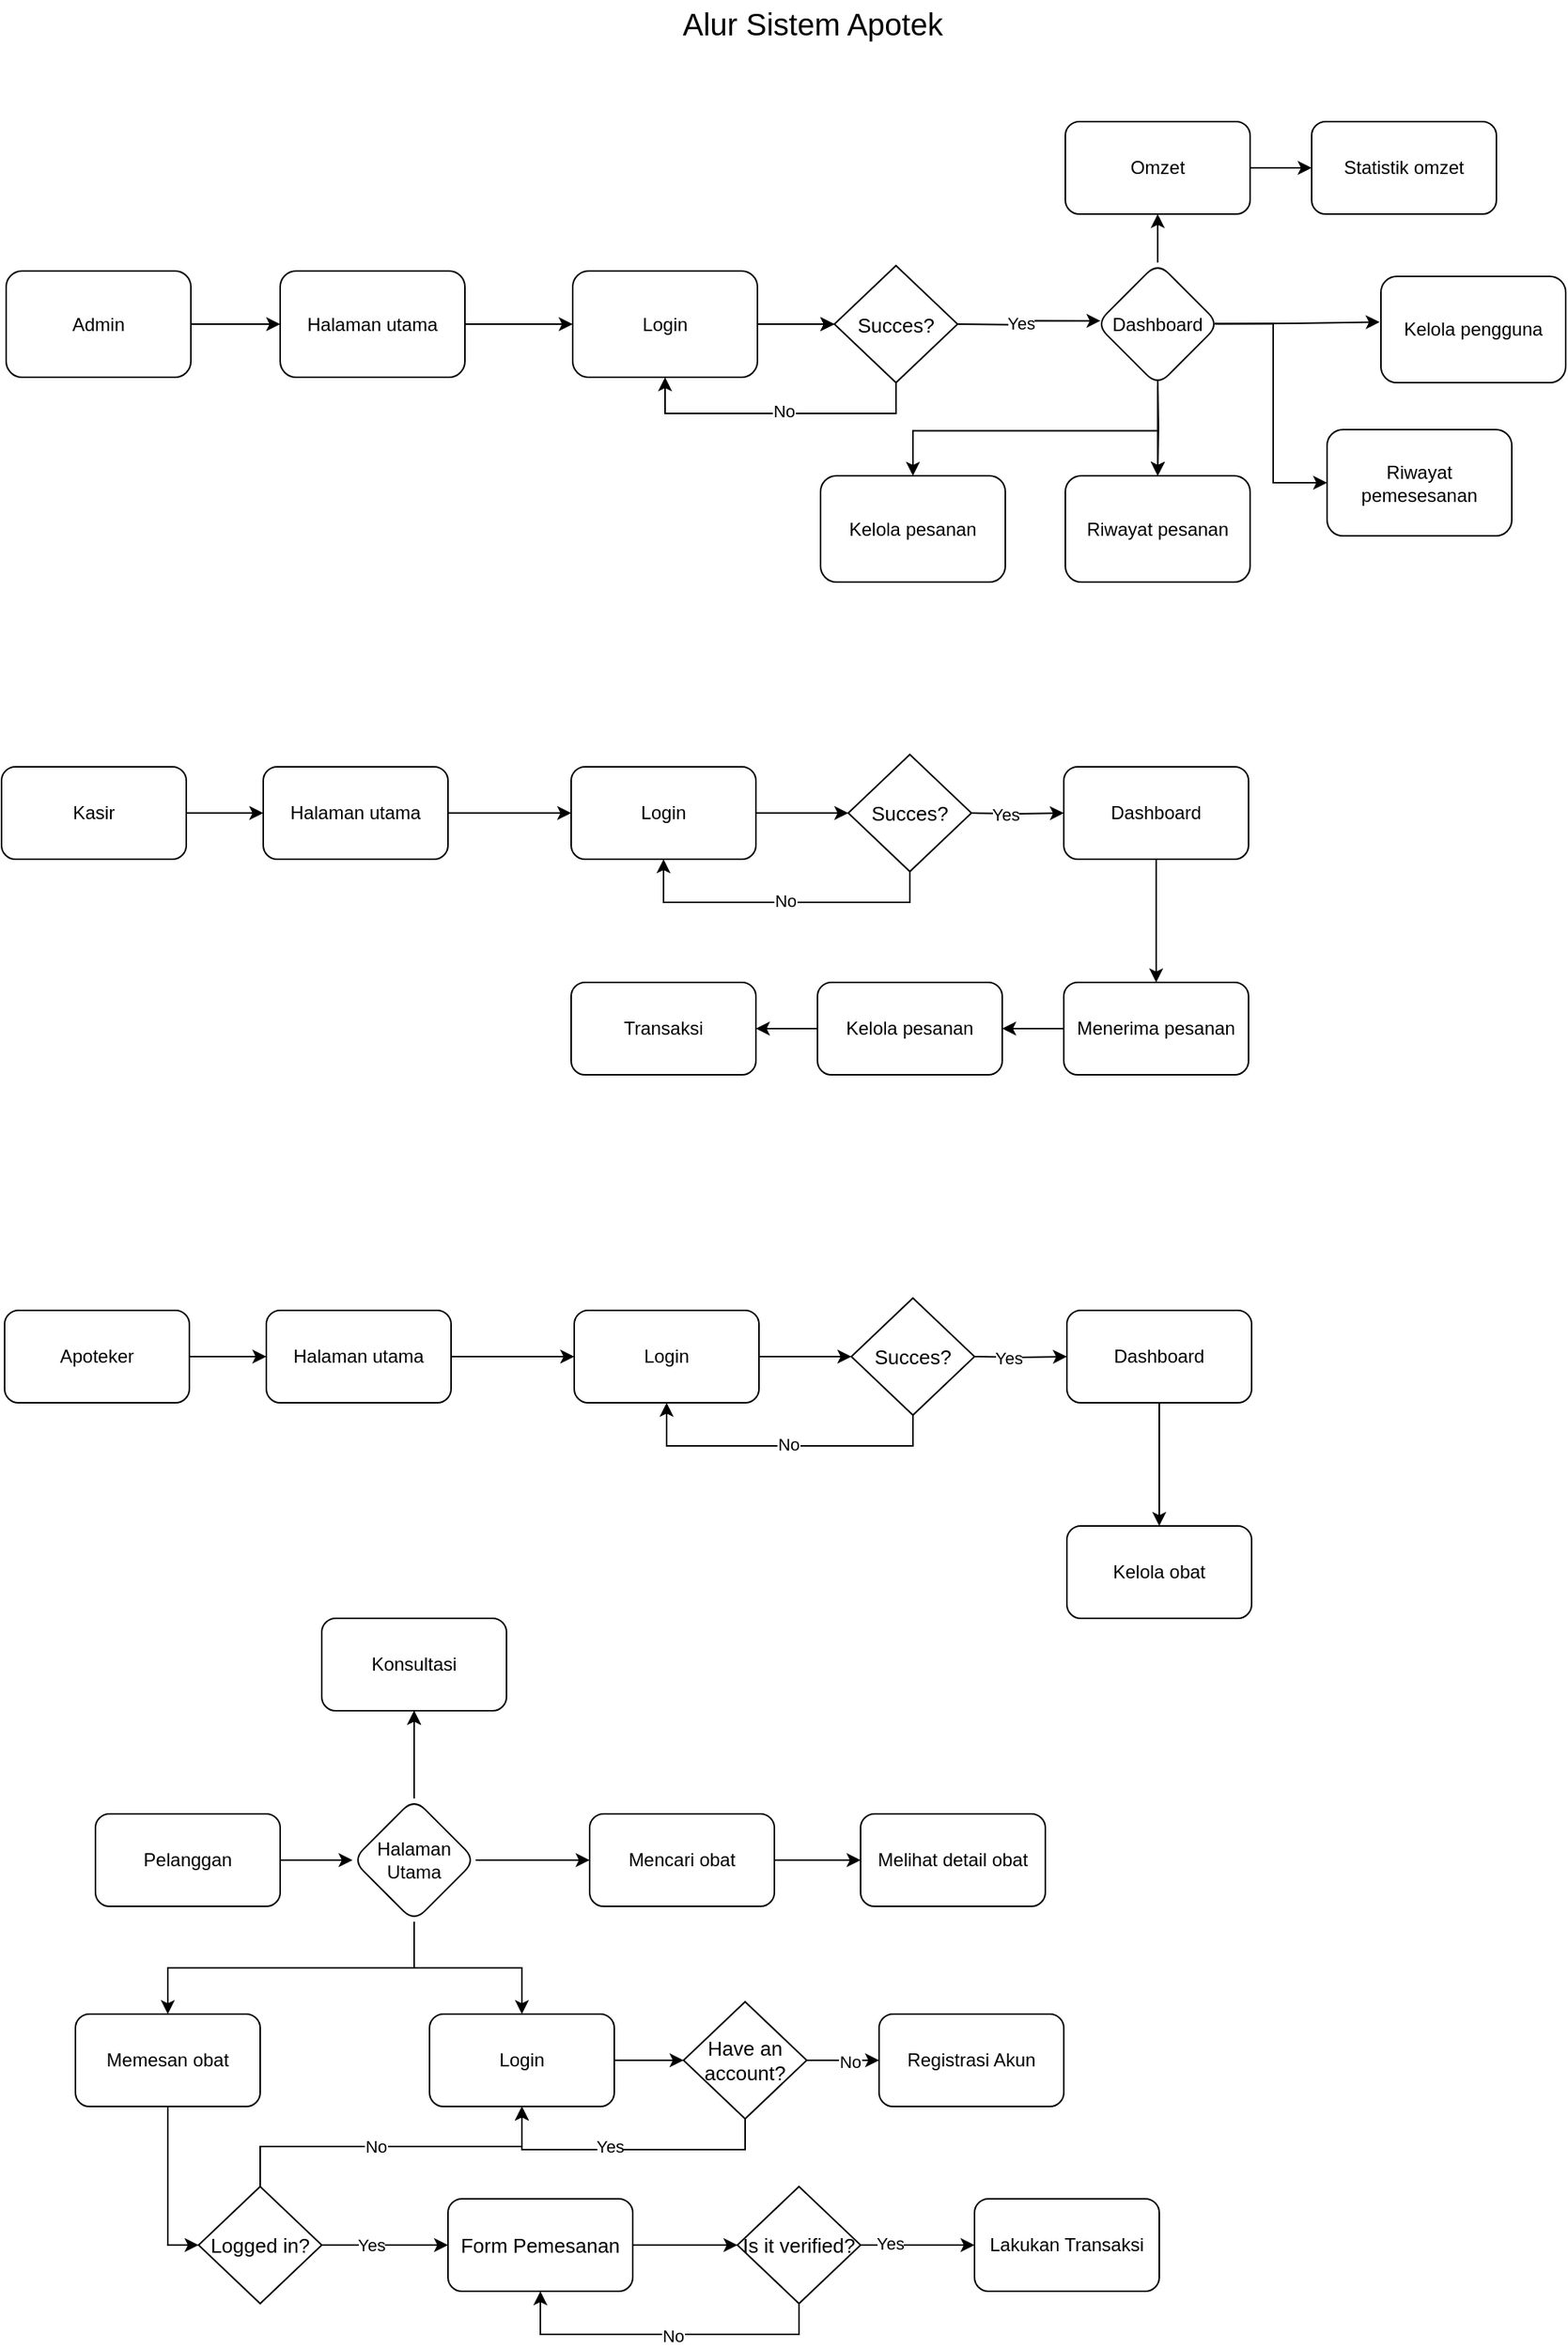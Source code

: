 <mxfile version="26.0.6" pages="3">
  <diagram name="Alur" id="_Fkrum8pg4EQ_HvpVhEx">
    <mxGraphModel dx="1050" dy="565" grid="1" gridSize="10" guides="1" tooltips="1" connect="1" arrows="1" fold="1" page="1" pageScale="1" pageWidth="827" pageHeight="1169" math="0" shadow="0">
      <root>
        <mxCell id="0" />
        <mxCell id="1" parent="0" />
        <mxCell id="c4pV2w5xUXXaj8woZwIx-7" value="" style="edgeStyle=orthogonalEdgeStyle;rounded=0;orthogonalLoop=1;jettySize=auto;html=1;" parent="1" source="c4pV2w5xUXXaj8woZwIx-5" target="c4pV2w5xUXXaj8woZwIx-6" edge="1">
          <mxGeometry relative="1" as="geometry" />
        </mxCell>
        <mxCell id="c4pV2w5xUXXaj8woZwIx-5" value="Admin" style="rounded=1;whiteSpace=wrap;html=1;" parent="1" vertex="1">
          <mxGeometry x="307" y="206" width="120" height="69" as="geometry" />
        </mxCell>
        <mxCell id="c4pV2w5xUXXaj8woZwIx-9" value="" style="edgeStyle=orthogonalEdgeStyle;rounded=0;orthogonalLoop=1;jettySize=auto;html=1;" parent="1" source="c4pV2w5xUXXaj8woZwIx-6" target="c4pV2w5xUXXaj8woZwIx-8" edge="1">
          <mxGeometry relative="1" as="geometry" />
        </mxCell>
        <mxCell id="c4pV2w5xUXXaj8woZwIx-6" value="Halaman utama" style="rounded=1;whiteSpace=wrap;html=1;" parent="1" vertex="1">
          <mxGeometry x="485" y="206" width="120" height="69" as="geometry" />
        </mxCell>
        <mxCell id="c4pV2w5xUXXaj8woZwIx-13" value="" style="edgeStyle=orthogonalEdgeStyle;rounded=0;orthogonalLoop=1;jettySize=auto;html=1;" parent="1" source="c4pV2w5xUXXaj8woZwIx-8" edge="1">
          <mxGeometry relative="1" as="geometry">
            <mxPoint x="845" y="240.5" as="targetPoint" />
          </mxGeometry>
        </mxCell>
        <mxCell id="BGnhBuN1qmybA8xWEHZN-31" value="" style="edgeStyle=orthogonalEdgeStyle;rounded=0;orthogonalLoop=1;jettySize=auto;html=1;entryX=0;entryY=0.5;entryDx=0;entryDy=0;entryPerimeter=0;" parent="1" source="c4pV2w5xUXXaj8woZwIx-8" target="BGnhBuN1qmybA8xWEHZN-39" edge="1">
          <mxGeometry relative="1" as="geometry">
            <mxPoint x="845" y="240.5" as="targetPoint" />
          </mxGeometry>
        </mxCell>
        <mxCell id="c4pV2w5xUXXaj8woZwIx-8" value="Login" style="whiteSpace=wrap;html=1;rounded=1;" parent="1" vertex="1">
          <mxGeometry x="675" y="206" width="120" height="69" as="geometry" />
        </mxCell>
        <mxCell id="c4pV2w5xUXXaj8woZwIx-23" style="edgeStyle=orthogonalEdgeStyle;rounded=0;orthogonalLoop=1;jettySize=auto;html=1;exitX=0.5;exitY=1;exitDx=0;exitDy=0;entryX=0.5;entryY=1;entryDx=0;entryDy=0;exitPerimeter=0;" parent="1" source="BGnhBuN1qmybA8xWEHZN-39" target="c4pV2w5xUXXaj8woZwIx-8" edge="1">
          <mxGeometry relative="1" as="geometry">
            <mxPoint x="885" y="285" as="sourcePoint" />
          </mxGeometry>
        </mxCell>
        <mxCell id="c4pV2w5xUXXaj8woZwIx-24" value="No" style="edgeLabel;html=1;align=center;verticalAlign=middle;resizable=0;points=[];" parent="c4pV2w5xUXXaj8woZwIx-23" vertex="1" connectable="0">
          <mxGeometry x="-0.035" y="-2" relative="1" as="geometry">
            <mxPoint as="offset" />
          </mxGeometry>
        </mxCell>
        <mxCell id="c4pV2w5xUXXaj8woZwIx-26" value="" style="edgeStyle=orthogonalEdgeStyle;rounded=0;orthogonalLoop=1;jettySize=auto;html=1;entryX=0.035;entryY=0.473;entryDx=0;entryDy=0;entryPerimeter=0;" parent="1" target="BGnhBuN1qmybA8xWEHZN-42" edge="1">
          <mxGeometry relative="1" as="geometry">
            <mxPoint x="925" y="240.5" as="sourcePoint" />
            <mxPoint x="995" y="240.5" as="targetPoint" />
          </mxGeometry>
        </mxCell>
        <mxCell id="c4pV2w5xUXXaj8woZwIx-29" value="Yes" style="edgeLabel;html=1;align=center;verticalAlign=middle;resizable=0;points=[];" parent="c4pV2w5xUXXaj8woZwIx-26" vertex="1" connectable="0">
          <mxGeometry x="-0.153" y="1" relative="1" as="geometry">
            <mxPoint as="offset" />
          </mxGeometry>
        </mxCell>
        <mxCell id="c4pV2w5xUXXaj8woZwIx-28" value="" style="edgeStyle=orthogonalEdgeStyle;rounded=0;orthogonalLoop=1;jettySize=auto;html=1;exitX=0.5;exitY=1;exitDx=0;exitDy=0;entryX=0.5;entryY=0;entryDx=0;entryDy=0;" parent="1" target="c4pV2w5xUXXaj8woZwIx-27" edge="1">
          <mxGeometry relative="1" as="geometry">
            <mxPoint x="1055" y="275" as="sourcePoint" />
            <mxPoint x="1127" y="346" as="targetPoint" />
          </mxGeometry>
        </mxCell>
        <mxCell id="BGnhBuN1qmybA8xWEHZN-23" style="edgeStyle=orthogonalEdgeStyle;rounded=0;orthogonalLoop=1;jettySize=auto;html=1;exitX=0.963;exitY=0.496;exitDx=0;exitDy=0;entryX=-0.007;entryY=0.429;entryDx=0;entryDy=0;entryPerimeter=0;exitPerimeter=0;" parent="1" source="BGnhBuN1qmybA8xWEHZN-42" target="BGnhBuN1qmybA8xWEHZN-24" edge="1">
          <mxGeometry relative="1" as="geometry">
            <mxPoint x="935" y="359" as="targetPoint" />
            <mxPoint x="995" y="257.75" as="sourcePoint" />
            <Array as="points">
              <mxPoint x="1095" y="240" />
              <mxPoint x="1144" y="240" />
              <mxPoint x="1144" y="241" />
            </Array>
          </mxGeometry>
        </mxCell>
        <mxCell id="BGnhBuN1qmybA8xWEHZN-26" value="" style="edgeStyle=orthogonalEdgeStyle;rounded=0;orthogonalLoop=1;jettySize=auto;html=1;exitX=0.5;exitY=0;exitDx=0;exitDy=0;" parent="1" source="BGnhBuN1qmybA8xWEHZN-42" target="BGnhBuN1qmybA8xWEHZN-25" edge="1">
          <mxGeometry relative="1" as="geometry">
            <mxPoint x="1115" y="240.5" as="sourcePoint" />
          </mxGeometry>
        </mxCell>
        <mxCell id="BGnhBuN1qmybA8xWEHZN-29" value="" style="edgeStyle=orthogonalEdgeStyle;rounded=0;orthogonalLoop=1;jettySize=auto;html=1;exitX=1;exitY=0.5;exitDx=0;exitDy=0;" parent="1" source="BGnhBuN1qmybA8xWEHZN-25" target="BGnhBuN1qmybA8xWEHZN-28" edge="1">
          <mxGeometry relative="1" as="geometry">
            <mxPoint x="1115" y="240.5" as="sourcePoint" />
          </mxGeometry>
        </mxCell>
        <mxCell id="c4pV2w5xUXXaj8woZwIx-27" value="Riwayat pesanan" style="rounded=1;whiteSpace=wrap;html=1;" parent="1" vertex="1">
          <mxGeometry x="995" y="339" width="120" height="69" as="geometry" />
        </mxCell>
        <mxCell id="c4pV2w5xUXXaj8woZwIx-48" value="Alur Sistem Apotek" style="text;html=1;align=center;verticalAlign=middle;whiteSpace=wrap;rounded=0;fontSize=20;" parent="1" vertex="1">
          <mxGeometry x="728" y="30" width="206" height="30" as="geometry" />
        </mxCell>
        <mxCell id="BGnhBuN1qmybA8xWEHZN-3" value="" style="edgeStyle=orthogonalEdgeStyle;rounded=0;orthogonalLoop=1;jettySize=auto;html=1;" parent="1" source="BGnhBuN1qmybA8xWEHZN-1" target="BGnhBuN1qmybA8xWEHZN-2" edge="1">
          <mxGeometry relative="1" as="geometry" />
        </mxCell>
        <mxCell id="BGnhBuN1qmybA8xWEHZN-1" value="Kasir" style="rounded=1;whiteSpace=wrap;html=1;" parent="1" vertex="1">
          <mxGeometry x="304" y="528" width="120" height="60" as="geometry" />
        </mxCell>
        <mxCell id="BGnhBuN1qmybA8xWEHZN-5" value="" style="edgeStyle=orthogonalEdgeStyle;rounded=0;orthogonalLoop=1;jettySize=auto;html=1;" parent="1" source="BGnhBuN1qmybA8xWEHZN-2" target="BGnhBuN1qmybA8xWEHZN-4" edge="1">
          <mxGeometry relative="1" as="geometry" />
        </mxCell>
        <mxCell id="BGnhBuN1qmybA8xWEHZN-2" value="Halaman utama" style="rounded=1;whiteSpace=wrap;html=1;" parent="1" vertex="1">
          <mxGeometry x="474" y="528" width="120" height="60" as="geometry" />
        </mxCell>
        <mxCell id="BGnhBuN1qmybA8xWEHZN-9" value="" style="edgeStyle=orthogonalEdgeStyle;rounded=0;orthogonalLoop=1;jettySize=auto;html=1;" parent="1" source="BGnhBuN1qmybA8xWEHZN-4" edge="1">
          <mxGeometry relative="1" as="geometry">
            <mxPoint x="854" y="558" as="targetPoint" />
          </mxGeometry>
        </mxCell>
        <mxCell id="BGnhBuN1qmybA8xWEHZN-4" value="Login" style="rounded=1;whiteSpace=wrap;html=1;" parent="1" vertex="1">
          <mxGeometry x="674" y="528" width="120" height="60" as="geometry" />
        </mxCell>
        <mxCell id="BGnhBuN1qmybA8xWEHZN-10" style="edgeStyle=orthogonalEdgeStyle;rounded=0;orthogonalLoop=1;jettySize=auto;html=1;exitX=0.5;exitY=1;exitDx=0;exitDy=0;entryX=0.5;entryY=1;entryDx=0;entryDy=0;exitPerimeter=0;" parent="1" source="BGnhBuN1qmybA8xWEHZN-37" target="BGnhBuN1qmybA8xWEHZN-4" edge="1">
          <mxGeometry relative="1" as="geometry">
            <mxPoint x="894" y="598" as="sourcePoint" />
          </mxGeometry>
        </mxCell>
        <mxCell id="BGnhBuN1qmybA8xWEHZN-11" value="No" style="edgeLabel;html=1;align=center;verticalAlign=middle;resizable=0;points=[];" parent="BGnhBuN1qmybA8xWEHZN-10" vertex="1" connectable="0">
          <mxGeometry x="-0.024" y="-1" relative="1" as="geometry">
            <mxPoint as="offset" />
          </mxGeometry>
        </mxCell>
        <mxCell id="BGnhBuN1qmybA8xWEHZN-13" value="" style="edgeStyle=orthogonalEdgeStyle;rounded=0;orthogonalLoop=1;jettySize=auto;html=1;" parent="1" target="BGnhBuN1qmybA8xWEHZN-12" edge="1">
          <mxGeometry relative="1" as="geometry">
            <mxPoint x="934" y="558" as="sourcePoint" />
          </mxGeometry>
        </mxCell>
        <mxCell id="BGnhBuN1qmybA8xWEHZN-22" value="Yes" style="edgeLabel;html=1;align=center;verticalAlign=middle;resizable=0;points=[];" parent="BGnhBuN1qmybA8xWEHZN-13" vertex="1" connectable="0">
          <mxGeometry x="-0.267" relative="1" as="geometry">
            <mxPoint as="offset" />
          </mxGeometry>
        </mxCell>
        <mxCell id="BGnhBuN1qmybA8xWEHZN-15" value="" style="edgeStyle=orthogonalEdgeStyle;rounded=0;orthogonalLoop=1;jettySize=auto;html=1;" parent="1" source="BGnhBuN1qmybA8xWEHZN-12" target="BGnhBuN1qmybA8xWEHZN-14" edge="1">
          <mxGeometry relative="1" as="geometry" />
        </mxCell>
        <mxCell id="BGnhBuN1qmybA8xWEHZN-12" value="Dashboard" style="whiteSpace=wrap;html=1;rounded=1;" parent="1" vertex="1">
          <mxGeometry x="994" y="528" width="120" height="60" as="geometry" />
        </mxCell>
        <mxCell id="BGnhBuN1qmybA8xWEHZN-19" style="edgeStyle=orthogonalEdgeStyle;rounded=0;orthogonalLoop=1;jettySize=auto;html=1;exitX=0;exitY=0.5;exitDx=0;exitDy=0;entryX=1;entryY=0.5;entryDx=0;entryDy=0;" parent="1" source="BGnhBuN1qmybA8xWEHZN-14" target="BGnhBuN1qmybA8xWEHZN-16" edge="1">
          <mxGeometry relative="1" as="geometry" />
        </mxCell>
        <mxCell id="BGnhBuN1qmybA8xWEHZN-14" value="Menerima pesanan" style="rounded=1;whiteSpace=wrap;html=1;" parent="1" vertex="1">
          <mxGeometry x="994" y="668" width="120" height="60" as="geometry" />
        </mxCell>
        <mxCell id="BGnhBuN1qmybA8xWEHZN-21" value="" style="edgeStyle=orthogonalEdgeStyle;rounded=0;orthogonalLoop=1;jettySize=auto;html=1;" parent="1" source="BGnhBuN1qmybA8xWEHZN-16" target="BGnhBuN1qmybA8xWEHZN-20" edge="1">
          <mxGeometry relative="1" as="geometry" />
        </mxCell>
        <mxCell id="BGnhBuN1qmybA8xWEHZN-16" value="Kelola pesanan" style="rounded=1;whiteSpace=wrap;html=1;" parent="1" vertex="1">
          <mxGeometry x="834" y="668" width="120" height="60" as="geometry" />
        </mxCell>
        <mxCell id="BGnhBuN1qmybA8xWEHZN-20" value="Transaksi" style="whiteSpace=wrap;html=1;rounded=1;" parent="1" vertex="1">
          <mxGeometry x="674" y="668" width="120" height="60" as="geometry" />
        </mxCell>
        <mxCell id="BGnhBuN1qmybA8xWEHZN-24" value="Kelola pengguna" style="rounded=1;whiteSpace=wrap;html=1;" parent="1" vertex="1">
          <mxGeometry x="1200" y="209.5" width="120" height="69" as="geometry" />
        </mxCell>
        <mxCell id="BGnhBuN1qmybA8xWEHZN-25" value="Omzet" style="whiteSpace=wrap;html=1;rounded=1;" parent="1" vertex="1">
          <mxGeometry x="995" y="109" width="120" height="60" as="geometry" />
        </mxCell>
        <mxCell id="BGnhBuN1qmybA8xWEHZN-28" value="Statistik omzet" style="whiteSpace=wrap;html=1;rounded=1;" parent="1" vertex="1">
          <mxGeometry x="1155" y="109" width="120" height="60" as="geometry" />
        </mxCell>
        <mxCell id="BGnhBuN1qmybA8xWEHZN-37" value="Succes?" style="strokeWidth=1;html=1;shape=mxgraph.flowchart.decision;whiteSpace=wrap;fontSize=13;" parent="1" vertex="1">
          <mxGeometry x="854" y="520" width="80" height="76" as="geometry" />
        </mxCell>
        <mxCell id="BGnhBuN1qmybA8xWEHZN-39" value="Succes?" style="strokeWidth=1;html=1;shape=mxgraph.flowchart.decision;whiteSpace=wrap;fontSize=13;" parent="1" vertex="1">
          <mxGeometry x="845" y="202.5" width="80" height="76" as="geometry" />
        </mxCell>
        <mxCell id="pzpY5ONRuiN9DR8s5MaT-17" style="rounded=0;orthogonalLoop=1;jettySize=auto;html=1;exitX=0.964;exitY=0.497;exitDx=0;exitDy=0;entryX=0;entryY=0.5;entryDx=0;entryDy=0;edgeStyle=orthogonalEdgeStyle;exitPerimeter=0;" parent="1" source="BGnhBuN1qmybA8xWEHZN-42" target="pzpY5ONRuiN9DR8s5MaT-16" edge="1">
          <mxGeometry relative="1" as="geometry" />
        </mxCell>
        <mxCell id="_qlOW4NxHMYJ8Wm-HZpm-49" value="" style="edgeStyle=orthogonalEdgeStyle;rounded=0;orthogonalLoop=1;jettySize=auto;html=1;" parent="1" source="BGnhBuN1qmybA8xWEHZN-42" target="c4pV2w5xUXXaj8woZwIx-27" edge="1">
          <mxGeometry relative="1" as="geometry" />
        </mxCell>
        <mxCell id="_qlOW4NxHMYJ8Wm-HZpm-51" style="edgeStyle=orthogonalEdgeStyle;rounded=0;orthogonalLoop=1;jettySize=auto;html=1;exitX=0.5;exitY=1;exitDx=0;exitDy=0;entryX=0.5;entryY=0;entryDx=0;entryDy=0;" parent="1" source="BGnhBuN1qmybA8xWEHZN-42" target="_qlOW4NxHMYJ8Wm-HZpm-50" edge="1">
          <mxGeometry relative="1" as="geometry" />
        </mxCell>
        <mxCell id="BGnhBuN1qmybA8xWEHZN-42" value="Dashboard" style="rhombus;whiteSpace=wrap;html=1;rounded=1;" parent="1" vertex="1">
          <mxGeometry x="1015" y="200.5" width="80" height="80" as="geometry" />
        </mxCell>
        <mxCell id="BGnhBuN1qmybA8xWEHZN-44" value="" style="edgeStyle=orthogonalEdgeStyle;rounded=0;orthogonalLoop=1;jettySize=auto;html=1;" parent="1" source="BGnhBuN1qmybA8xWEHZN-45" target="BGnhBuN1qmybA8xWEHZN-47" edge="1">
          <mxGeometry relative="1" as="geometry" />
        </mxCell>
        <mxCell id="BGnhBuN1qmybA8xWEHZN-45" value="Apoteker" style="rounded=1;whiteSpace=wrap;html=1;" parent="1" vertex="1">
          <mxGeometry x="306" y="881" width="120" height="60" as="geometry" />
        </mxCell>
        <mxCell id="BGnhBuN1qmybA8xWEHZN-46" value="" style="edgeStyle=orthogonalEdgeStyle;rounded=0;orthogonalLoop=1;jettySize=auto;html=1;" parent="1" source="BGnhBuN1qmybA8xWEHZN-47" target="BGnhBuN1qmybA8xWEHZN-49" edge="1">
          <mxGeometry relative="1" as="geometry" />
        </mxCell>
        <mxCell id="BGnhBuN1qmybA8xWEHZN-47" value="Halaman utama" style="rounded=1;whiteSpace=wrap;html=1;" parent="1" vertex="1">
          <mxGeometry x="476" y="881" width="120" height="60" as="geometry" />
        </mxCell>
        <mxCell id="BGnhBuN1qmybA8xWEHZN-48" value="" style="edgeStyle=orthogonalEdgeStyle;rounded=0;orthogonalLoop=1;jettySize=auto;html=1;" parent="1" source="BGnhBuN1qmybA8xWEHZN-49" edge="1">
          <mxGeometry relative="1" as="geometry">
            <mxPoint x="856" y="911" as="targetPoint" />
          </mxGeometry>
        </mxCell>
        <mxCell id="BGnhBuN1qmybA8xWEHZN-49" value="Login" style="rounded=1;whiteSpace=wrap;html=1;" parent="1" vertex="1">
          <mxGeometry x="676" y="881" width="120" height="60" as="geometry" />
        </mxCell>
        <mxCell id="BGnhBuN1qmybA8xWEHZN-50" style="edgeStyle=orthogonalEdgeStyle;rounded=0;orthogonalLoop=1;jettySize=auto;html=1;exitX=0.5;exitY=1;exitDx=0;exitDy=0;entryX=0.5;entryY=1;entryDx=0;entryDy=0;exitPerimeter=0;" parent="1" source="BGnhBuN1qmybA8xWEHZN-61" target="BGnhBuN1qmybA8xWEHZN-49" edge="1">
          <mxGeometry relative="1" as="geometry">
            <mxPoint x="896" y="951" as="sourcePoint" />
          </mxGeometry>
        </mxCell>
        <mxCell id="BGnhBuN1qmybA8xWEHZN-51" value="No" style="edgeLabel;html=1;align=center;verticalAlign=middle;resizable=0;points=[];" parent="BGnhBuN1qmybA8xWEHZN-50" vertex="1" connectable="0">
          <mxGeometry x="-0.024" y="-1" relative="1" as="geometry">
            <mxPoint as="offset" />
          </mxGeometry>
        </mxCell>
        <mxCell id="BGnhBuN1qmybA8xWEHZN-52" value="" style="edgeStyle=orthogonalEdgeStyle;rounded=0;orthogonalLoop=1;jettySize=auto;html=1;" parent="1" target="BGnhBuN1qmybA8xWEHZN-55" edge="1">
          <mxGeometry relative="1" as="geometry">
            <mxPoint x="936" y="911" as="sourcePoint" />
          </mxGeometry>
        </mxCell>
        <mxCell id="BGnhBuN1qmybA8xWEHZN-53" value="Yes" style="edgeLabel;html=1;align=center;verticalAlign=middle;resizable=0;points=[];" parent="BGnhBuN1qmybA8xWEHZN-52" vertex="1" connectable="0">
          <mxGeometry x="-0.267" relative="1" as="geometry">
            <mxPoint as="offset" />
          </mxGeometry>
        </mxCell>
        <mxCell id="BGnhBuN1qmybA8xWEHZN-54" value="" style="edgeStyle=orthogonalEdgeStyle;rounded=0;orthogonalLoop=1;jettySize=auto;html=1;" parent="1" source="BGnhBuN1qmybA8xWEHZN-55" target="BGnhBuN1qmybA8xWEHZN-57" edge="1">
          <mxGeometry relative="1" as="geometry" />
        </mxCell>
        <mxCell id="BGnhBuN1qmybA8xWEHZN-55" value="Dashboard" style="whiteSpace=wrap;html=1;rounded=1;" parent="1" vertex="1">
          <mxGeometry x="996" y="881" width="120" height="60" as="geometry" />
        </mxCell>
        <mxCell id="BGnhBuN1qmybA8xWEHZN-57" value="Kelola obat" style="rounded=1;whiteSpace=wrap;html=1;" parent="1" vertex="1">
          <mxGeometry x="996" y="1021" width="120" height="60" as="geometry" />
        </mxCell>
        <mxCell id="BGnhBuN1qmybA8xWEHZN-61" value="Succes?" style="strokeWidth=1;html=1;shape=mxgraph.flowchart.decision;whiteSpace=wrap;fontSize=13;" parent="1" vertex="1">
          <mxGeometry x="856" y="873" width="80" height="76" as="geometry" />
        </mxCell>
        <mxCell id="pzpY5ONRuiN9DR8s5MaT-16" value="Riwayat pemesesanan" style="rounded=1;whiteSpace=wrap;html=1;" parent="1" vertex="1">
          <mxGeometry x="1165" y="309" width="120" height="69" as="geometry" />
        </mxCell>
        <mxCell id="_qlOW4NxHMYJ8Wm-HZpm-8" value="" style="rounded=0;orthogonalLoop=1;jettySize=auto;html=1;exitX=1;exitY=0.5;exitDx=0;exitDy=0;" parent="1" source="_qlOW4NxHMYJ8Wm-HZpm-9" target="_qlOW4NxHMYJ8Wm-HZpm-19" edge="1">
          <mxGeometry relative="1" as="geometry">
            <mxPoint x="520" y="1273" as="sourcePoint" />
          </mxGeometry>
        </mxCell>
        <mxCell id="_qlOW4NxHMYJ8Wm-HZpm-9" value="Pelanggan" style="rounded=1;whiteSpace=wrap;html=1;" parent="1" vertex="1">
          <mxGeometry x="365" y="1208" width="120" height="60" as="geometry" />
        </mxCell>
        <mxCell id="_qlOW4NxHMYJ8Wm-HZpm-10" value="" style="edgeStyle=orthogonalEdgeStyle;rounded=0;orthogonalLoop=1;jettySize=auto;html=1;exitX=1;exitY=0.5;exitDx=0;exitDy=0;" parent="1" source="_qlOW4NxHMYJ8Wm-HZpm-19" target="_qlOW4NxHMYJ8Wm-HZpm-13" edge="1">
          <mxGeometry relative="1" as="geometry">
            <mxPoint x="700" y="1273" as="sourcePoint" />
          </mxGeometry>
        </mxCell>
        <mxCell id="_qlOW4NxHMYJ8Wm-HZpm-11" value="" style="edgeStyle=orthogonalEdgeStyle;rounded=0;orthogonalLoop=1;jettySize=auto;html=1;exitX=0.5;exitY=0;exitDx=0;exitDy=0;" parent="1" source="_qlOW4NxHMYJ8Wm-HZpm-19" target="_qlOW4NxHMYJ8Wm-HZpm-16" edge="1">
          <mxGeometry relative="1" as="geometry">
            <mxPoint x="660" y="1233" as="sourcePoint" />
          </mxGeometry>
        </mxCell>
        <mxCell id="_qlOW4NxHMYJ8Wm-HZpm-12" value="" style="edgeStyle=orthogonalEdgeStyle;rounded=0;orthogonalLoop=1;jettySize=auto;html=1;" parent="1" source="_qlOW4NxHMYJ8Wm-HZpm-13" target="_qlOW4NxHMYJ8Wm-HZpm-15" edge="1">
          <mxGeometry relative="1" as="geometry" />
        </mxCell>
        <mxCell id="_qlOW4NxHMYJ8Wm-HZpm-13" value="Mencari obat" style="whiteSpace=wrap;html=1;rounded=1;" parent="1" vertex="1">
          <mxGeometry x="686" y="1208" width="120" height="60" as="geometry" />
        </mxCell>
        <mxCell id="_qlOW4NxHMYJ8Wm-HZpm-14" value="Memesan obat" style="rounded=1;whiteSpace=wrap;html=1;" parent="1" vertex="1">
          <mxGeometry x="352" y="1338" width="120" height="60" as="geometry" />
        </mxCell>
        <mxCell id="_qlOW4NxHMYJ8Wm-HZpm-15" value="Melihat detail obat" style="rounded=1;whiteSpace=wrap;html=1;" parent="1" vertex="1">
          <mxGeometry x="862" y="1208" width="120" height="60" as="geometry" />
        </mxCell>
        <mxCell id="_qlOW4NxHMYJ8Wm-HZpm-16" value="Konsultasi" style="whiteSpace=wrap;html=1;rounded=1;" parent="1" vertex="1">
          <mxGeometry x="512" y="1081" width="120" height="60" as="geometry" />
        </mxCell>
        <mxCell id="_qlOW4NxHMYJ8Wm-HZpm-17" style="edgeStyle=orthogonalEdgeStyle;rounded=0;orthogonalLoop=1;jettySize=auto;html=1;exitX=0.5;exitY=1;exitDx=0;exitDy=0;entryX=0.5;entryY=0;entryDx=0;entryDy=0;" parent="1" source="_qlOW4NxHMYJ8Wm-HZpm-19" target="_qlOW4NxHMYJ8Wm-HZpm-14" edge="1">
          <mxGeometry relative="1" as="geometry" />
        </mxCell>
        <mxCell id="_qlOW4NxHMYJ8Wm-HZpm-18" style="edgeStyle=orthogonalEdgeStyle;rounded=0;orthogonalLoop=1;jettySize=auto;html=1;exitX=0.5;exitY=1;exitDx=0;exitDy=0;entryX=0.5;entryY=0;entryDx=0;entryDy=0;" parent="1" source="_qlOW4NxHMYJ8Wm-HZpm-19" target="_qlOW4NxHMYJ8Wm-HZpm-28" edge="1">
          <mxGeometry relative="1" as="geometry" />
        </mxCell>
        <mxCell id="_qlOW4NxHMYJ8Wm-HZpm-42" value="" style="edgeStyle=orthogonalEdgeStyle;rounded=0;orthogonalLoop=1;jettySize=auto;html=1;" parent="1" source="_qlOW4NxHMYJ8Wm-HZpm-19" target="_qlOW4NxHMYJ8Wm-HZpm-16" edge="1">
          <mxGeometry relative="1" as="geometry" />
        </mxCell>
        <mxCell id="_qlOW4NxHMYJ8Wm-HZpm-19" value="Halaman Utama" style="rhombus;whiteSpace=wrap;html=1;rounded=1;" parent="1" vertex="1">
          <mxGeometry x="532" y="1198" width="80" height="80" as="geometry" />
        </mxCell>
        <mxCell id="_qlOW4NxHMYJ8Wm-HZpm-20" value="" style="edgeStyle=orthogonalEdgeStyle;rounded=0;orthogonalLoop=1;jettySize=auto;html=1;" parent="1" source="_qlOW4NxHMYJ8Wm-HZpm-24" target="_qlOW4NxHMYJ8Wm-HZpm-26" edge="1">
          <mxGeometry relative="1" as="geometry" />
        </mxCell>
        <mxCell id="_qlOW4NxHMYJ8Wm-HZpm-21" value="Yes" style="edgeLabel;html=1;align=center;verticalAlign=middle;resizable=0;points=[];" parent="_qlOW4NxHMYJ8Wm-HZpm-20" vertex="1" connectable="0">
          <mxGeometry x="-0.232" relative="1" as="geometry">
            <mxPoint as="offset" />
          </mxGeometry>
        </mxCell>
        <mxCell id="_qlOW4NxHMYJ8Wm-HZpm-22" style="edgeStyle=orthogonalEdgeStyle;rounded=0;orthogonalLoop=1;jettySize=auto;html=1;exitX=0.5;exitY=0;exitDx=0;exitDy=0;exitPerimeter=0;entryX=0.5;entryY=1;entryDx=0;entryDy=0;" parent="1" source="_qlOW4NxHMYJ8Wm-HZpm-24" target="_qlOW4NxHMYJ8Wm-HZpm-28" edge="1">
          <mxGeometry relative="1" as="geometry" />
        </mxCell>
        <mxCell id="_qlOW4NxHMYJ8Wm-HZpm-23" value="No" style="edgeLabel;html=1;align=center;verticalAlign=middle;resizable=0;points=[];" parent="_qlOW4NxHMYJ8Wm-HZpm-22" vertex="1" connectable="0">
          <mxGeometry x="-0.093" relative="1" as="geometry">
            <mxPoint as="offset" />
          </mxGeometry>
        </mxCell>
        <mxCell id="_qlOW4NxHMYJ8Wm-HZpm-24" value="Logged in?" style="strokeWidth=1;html=1;shape=mxgraph.flowchart.decision;whiteSpace=wrap;fontSize=13;" parent="1" vertex="1">
          <mxGeometry x="432" y="1450" width="80" height="76" as="geometry" />
        </mxCell>
        <mxCell id="_qlOW4NxHMYJ8Wm-HZpm-25" style="edgeStyle=orthogonalEdgeStyle;rounded=0;orthogonalLoop=1;jettySize=auto;html=1;exitX=1;exitY=0.5;exitDx=0;exitDy=0;" parent="1" source="_qlOW4NxHMYJ8Wm-HZpm-26" target="_qlOW4NxHMYJ8Wm-HZpm-40" edge="1">
          <mxGeometry relative="1" as="geometry" />
        </mxCell>
        <mxCell id="_qlOW4NxHMYJ8Wm-HZpm-26" value="Form Pemesanan" style="rounded=1;whiteSpace=wrap;html=1;fontSize=13;strokeWidth=1;" parent="1" vertex="1">
          <mxGeometry x="594" y="1458" width="120" height="60" as="geometry" />
        </mxCell>
        <mxCell id="_qlOW4NxHMYJ8Wm-HZpm-27" style="edgeStyle=orthogonalEdgeStyle;rounded=0;orthogonalLoop=1;jettySize=auto;html=1;" parent="1" source="_qlOW4NxHMYJ8Wm-HZpm-28" target="_qlOW4NxHMYJ8Wm-HZpm-33" edge="1">
          <mxGeometry relative="1" as="geometry" />
        </mxCell>
        <mxCell id="_qlOW4NxHMYJ8Wm-HZpm-28" value="Login" style="rounded=1;whiteSpace=wrap;html=1;" parent="1" vertex="1">
          <mxGeometry x="582" y="1338" width="120" height="60" as="geometry" />
        </mxCell>
        <mxCell id="_qlOW4NxHMYJ8Wm-HZpm-29" style="edgeStyle=orthogonalEdgeStyle;rounded=0;orthogonalLoop=1;jettySize=auto;html=1;exitX=0.5;exitY=1;exitDx=0;exitDy=0;exitPerimeter=0;entryX=0.5;entryY=1;entryDx=0;entryDy=0;" parent="1" source="_qlOW4NxHMYJ8Wm-HZpm-33" target="_qlOW4NxHMYJ8Wm-HZpm-28" edge="1">
          <mxGeometry relative="1" as="geometry" />
        </mxCell>
        <mxCell id="_qlOW4NxHMYJ8Wm-HZpm-30" value="Yes" style="edgeLabel;html=1;align=center;verticalAlign=middle;resizable=0;points=[];" parent="_qlOW4NxHMYJ8Wm-HZpm-29" vertex="1" connectable="0">
          <mxGeometry x="0.12" y="-2" relative="1" as="geometry">
            <mxPoint as="offset" />
          </mxGeometry>
        </mxCell>
        <mxCell id="_qlOW4NxHMYJ8Wm-HZpm-31" style="edgeStyle=orthogonalEdgeStyle;rounded=0;orthogonalLoop=1;jettySize=auto;html=1;exitX=1;exitY=0.5;exitDx=0;exitDy=0;exitPerimeter=0;entryX=0;entryY=0.5;entryDx=0;entryDy=0;" parent="1" source="_qlOW4NxHMYJ8Wm-HZpm-33" target="_qlOW4NxHMYJ8Wm-HZpm-34" edge="1">
          <mxGeometry relative="1" as="geometry" />
        </mxCell>
        <mxCell id="_qlOW4NxHMYJ8Wm-HZpm-32" value="No" style="edgeLabel;html=1;align=center;verticalAlign=middle;resizable=0;points=[];" parent="_qlOW4NxHMYJ8Wm-HZpm-31" vertex="1" connectable="0">
          <mxGeometry x="0.181" y="-1" relative="1" as="geometry">
            <mxPoint as="offset" />
          </mxGeometry>
        </mxCell>
        <mxCell id="_qlOW4NxHMYJ8Wm-HZpm-33" value="Have an account?" style="strokeWidth=1;html=1;shape=mxgraph.flowchart.decision;whiteSpace=wrap;fontSize=13;" parent="1" vertex="1">
          <mxGeometry x="747" y="1330" width="80" height="76" as="geometry" />
        </mxCell>
        <mxCell id="_qlOW4NxHMYJ8Wm-HZpm-34" value="Registrasi Akun" style="rounded=1;whiteSpace=wrap;html=1;" parent="1" vertex="1">
          <mxGeometry x="874" y="1338" width="120" height="60" as="geometry" />
        </mxCell>
        <mxCell id="_qlOW4NxHMYJ8Wm-HZpm-35" style="edgeStyle=orthogonalEdgeStyle;rounded=0;orthogonalLoop=1;jettySize=auto;html=1;entryX=0;entryY=0.5;entryDx=0;entryDy=0;entryPerimeter=0;" parent="1" source="_qlOW4NxHMYJ8Wm-HZpm-14" target="_qlOW4NxHMYJ8Wm-HZpm-24" edge="1">
          <mxGeometry relative="1" as="geometry" />
        </mxCell>
        <mxCell id="_qlOW4NxHMYJ8Wm-HZpm-36" style="edgeStyle=orthogonalEdgeStyle;rounded=0;orthogonalLoop=1;jettySize=auto;html=1;exitX=1;exitY=0.5;exitDx=0;exitDy=0;exitPerimeter=0;entryX=0;entryY=0.5;entryDx=0;entryDy=0;" parent="1" source="_qlOW4NxHMYJ8Wm-HZpm-40" target="_qlOW4NxHMYJ8Wm-HZpm-41" edge="1">
          <mxGeometry relative="1" as="geometry" />
        </mxCell>
        <mxCell id="_qlOW4NxHMYJ8Wm-HZpm-37" value="Yes" style="edgeLabel;html=1;align=center;verticalAlign=middle;resizable=0;points=[];" parent="_qlOW4NxHMYJ8Wm-HZpm-36" vertex="1" connectable="0">
          <mxGeometry x="-0.498" y="1" relative="1" as="geometry">
            <mxPoint as="offset" />
          </mxGeometry>
        </mxCell>
        <mxCell id="_qlOW4NxHMYJ8Wm-HZpm-38" style="edgeStyle=orthogonalEdgeStyle;rounded=0;orthogonalLoop=1;jettySize=auto;html=1;exitX=0.5;exitY=1;exitDx=0;exitDy=0;exitPerimeter=0;entryX=0.5;entryY=1;entryDx=0;entryDy=0;" parent="1" source="_qlOW4NxHMYJ8Wm-HZpm-40" target="_qlOW4NxHMYJ8Wm-HZpm-26" edge="1">
          <mxGeometry relative="1" as="geometry" />
        </mxCell>
        <mxCell id="_qlOW4NxHMYJ8Wm-HZpm-39" value="No" style="edgeLabel;html=1;align=center;verticalAlign=middle;resizable=0;points=[];" parent="_qlOW4NxHMYJ8Wm-HZpm-38" vertex="1" connectable="0">
          <mxGeometry x="-0.051" y="1" relative="1" as="geometry">
            <mxPoint as="offset" />
          </mxGeometry>
        </mxCell>
        <mxCell id="_qlOW4NxHMYJ8Wm-HZpm-40" value="Is it verified?" style="strokeWidth=1;html=1;shape=mxgraph.flowchart.decision;whiteSpace=wrap;fontSize=13;" parent="1" vertex="1">
          <mxGeometry x="782" y="1450" width="80" height="76" as="geometry" />
        </mxCell>
        <mxCell id="_qlOW4NxHMYJ8Wm-HZpm-41" value="Lakukan Transaksi" style="rounded=1;whiteSpace=wrap;html=1;" parent="1" vertex="1">
          <mxGeometry x="936" y="1458" width="120" height="60" as="geometry" />
        </mxCell>
        <mxCell id="_qlOW4NxHMYJ8Wm-HZpm-50" value="Kelola pesanan" style="rounded=1;whiteSpace=wrap;html=1;" parent="1" vertex="1">
          <mxGeometry x="836" y="339" width="120" height="69" as="geometry" />
        </mxCell>
      </root>
    </mxGraphModel>
  </diagram>
  <diagram id="T923UlMqCt4WoTiWFbe0" name="Usecase">
    <mxGraphModel dx="778" dy="419" grid="1" gridSize="10" guides="1" tooltips="1" connect="1" arrows="1" fold="1" page="1" pageScale="1" pageWidth="827" pageHeight="1169" math="0" shadow="0">
      <root>
        <mxCell id="0" />
        <mxCell id="1" parent="0" />
        <mxCell id="e5c88rAolu8cYwiYFVS5-2" value="" style="rounded=0;whiteSpace=wrap;html=1;" vertex="1" parent="1">
          <mxGeometry x="217" y="120" width="450" height="600" as="geometry" />
        </mxCell>
        <mxCell id="e5c88rAolu8cYwiYFVS5-4" value="Customer" style="shape=umlActor;verticalLabelPosition=bottom;verticalAlign=top;html=1;outlineConnect=0;" vertex="1" parent="1">
          <mxGeometry x="110" y="340" width="30" height="60" as="geometry" />
        </mxCell>
        <mxCell id="e5c88rAolu8cYwiYFVS5-5" value="Admin" style="shape=umlActor;verticalLabelPosition=bottom;verticalAlign=top;html=1;outlineConnect=0;" vertex="1" parent="1">
          <mxGeometry x="730" y="340" width="30" height="60" as="geometry" />
        </mxCell>
        <mxCell id="e5c88rAolu8cYwiYFVS5-6" value="Apotek" style="text;html=1;align=center;verticalAlign=middle;whiteSpace=wrap;rounded=0;" vertex="1" parent="1">
          <mxGeometry x="384" y="140" width="116" height="30" as="geometry" />
        </mxCell>
        <mxCell id="e5c88rAolu8cYwiYFVS5-7" value="Login" style="ellipse;whiteSpace=wrap;html=1;" vertex="1" parent="1">
          <mxGeometry x="280" y="440" width="90" height="60" as="geometry" />
        </mxCell>
        <mxCell id="e5c88rAolu8cYwiYFVS5-8" value="Login" style="ellipse;whiteSpace=wrap;html=1;" vertex="1" parent="1">
          <mxGeometry x="280" y="330" width="90" height="60" as="geometry" />
        </mxCell>
        <mxCell id="e5c88rAolu8cYwiYFVS5-9" value="Validasi" style="ellipse;whiteSpace=wrap;html=1;" vertex="1" parent="1">
          <mxGeometry x="340" y="570" width="90" height="60" as="geometry" />
        </mxCell>
        <mxCell id="e5c88rAolu8cYwiYFVS5-10" value="Kelola Produk" style="ellipse;whiteSpace=wrap;html=1;" vertex="1" parent="1">
          <mxGeometry x="420" y="480" width="90" height="60" as="geometry" />
        </mxCell>
        <mxCell id="e5c88rAolu8cYwiYFVS5-11" value="Kelola Produk" style="ellipse;whiteSpace=wrap;html=1;" vertex="1" parent="1">
          <mxGeometry x="430" y="340" width="90" height="60" as="geometry" />
        </mxCell>
      </root>
    </mxGraphModel>
  </diagram>
  <diagram id="MsNQ61y6wmGvre8qRurd" name="Class Diagram">
    <mxGraphModel dx="913" dy="491" grid="1" gridSize="10" guides="1" tooltips="1" connect="1" arrows="1" fold="1" page="1" pageScale="1" pageWidth="827" pageHeight="1169" math="0" shadow="0">
      <root>
        <mxCell id="0" />
        <mxCell id="1" parent="0" />
        <mxCell id="fkT4EKi6ONDPqwIRhJb5-11" value="User" style="swimlane;fontStyle=1;align=center;verticalAlign=top;childLayout=stackLayout;horizontal=1;startSize=26;horizontalStack=0;resizeParent=1;resizeParentMax=0;resizeLast=0;collapsible=1;marginBottom=0;whiteSpace=wrap;html=1;" vertex="1" parent="1">
          <mxGeometry x="30" y="213" width="160" height="346" as="geometry">
            <mxRectangle x="120" y="160" width="50" height="30" as="alternateBounds" />
          </mxGeometry>
        </mxCell>
        <mxCell id="fkT4EKi6ONDPqwIRhJb5-12" value="+ id: int" style="text;strokeColor=none;fillColor=none;align=left;verticalAlign=top;spacingLeft=4;spacingRight=4;overflow=hidden;rotatable=0;points=[[0,0.5],[1,0.5]];portConstraint=eastwest;whiteSpace=wrap;html=1;" vertex="1" parent="fkT4EKi6ONDPqwIRhJb5-11">
          <mxGeometry y="26" width="160" height="26" as="geometry" />
        </mxCell>
        <mxCell id="fkT4EKi6ONDPqwIRhJb5-13" value="+ nama: text" style="text;strokeColor=none;fillColor=none;align=left;verticalAlign=top;spacingLeft=4;spacingRight=4;overflow=hidden;rotatable=0;points=[[0,0.5],[1,0.5]];portConstraint=eastwest;whiteSpace=wrap;html=1;" vertex="1" parent="fkT4EKi6ONDPqwIRhJb5-11">
          <mxGeometry y="52" width="160" height="26" as="geometry" />
        </mxCell>
        <mxCell id="fkT4EKi6ONDPqwIRhJb5-14" value="+ role: text" style="text;strokeColor=none;fillColor=none;align=left;verticalAlign=top;spacingLeft=4;spacingRight=4;overflow=hidden;rotatable=0;points=[[0,0.5],[1,0.5]];portConstraint=eastwest;whiteSpace=wrap;html=1;" vertex="1" parent="fkT4EKi6ONDPqwIRhJb5-11">
          <mxGeometry y="78" width="160" height="26" as="geometry" />
        </mxCell>
        <mxCell id="fkT4EKi6ONDPqwIRhJb5-15" value="+ email: text" style="text;strokeColor=none;fillColor=none;align=left;verticalAlign=top;spacingLeft=4;spacingRight=4;overflow=hidden;rotatable=0;points=[[0,0.5],[1,0.5]];portConstraint=eastwest;whiteSpace=wrap;html=1;" vertex="1" parent="fkT4EKi6ONDPqwIRhJb5-11">
          <mxGeometry y="104" width="160" height="26" as="geometry" />
        </mxCell>
        <mxCell id="fkT4EKi6ONDPqwIRhJb5-16" value="+ password: text" style="text;strokeColor=none;fillColor=none;align=left;verticalAlign=top;spacingLeft=4;spacingRight=4;overflow=hidden;rotatable=0;points=[[0,0.5],[1,0.5]];portConstraint=eastwest;whiteSpace=wrap;html=1;" vertex="1" parent="fkT4EKi6ONDPqwIRhJb5-11">
          <mxGeometry y="130" width="160" height="26" as="geometry" />
        </mxCell>
        <mxCell id="fkT4EKi6ONDPqwIRhJb5-139" value="+ nomor_telepon: int" style="text;strokeColor=none;fillColor=none;align=left;verticalAlign=top;spacingLeft=4;spacingRight=4;overflow=hidden;rotatable=0;points=[[0,0.5],[1,0.5]];portConstraint=eastwest;whiteSpace=wrap;html=1;" vertex="1" parent="fkT4EKi6ONDPqwIRhJb5-11">
          <mxGeometry y="156" width="160" height="26" as="geometry" />
        </mxCell>
        <mxCell id="fkT4EKi6ONDPqwIRhJb5-140" value="+ alamat_rumah: text" style="text;strokeColor=none;fillColor=none;align=left;verticalAlign=top;spacingLeft=4;spacingRight=4;overflow=hidden;rotatable=0;points=[[0,0.5],[1,0.5]];portConstraint=eastwest;whiteSpace=wrap;html=1;" vertex="1" parent="fkT4EKi6ONDPqwIRhJb5-11">
          <mxGeometry y="182" width="160" height="26" as="geometry" />
        </mxCell>
        <mxCell id="fkT4EKi6ONDPqwIRhJb5-17" value="" style="line;strokeWidth=1;fillColor=none;align=left;verticalAlign=middle;spacingTop=-1;spacingLeft=3;spacingRight=3;rotatable=0;labelPosition=right;points=[];portConstraint=eastwest;strokeColor=inherit;" vertex="1" parent="fkT4EKi6ONDPqwIRhJb5-11">
          <mxGeometry y="208" width="160" height="8" as="geometry" />
        </mxCell>
        <mxCell id="fkT4EKi6ONDPqwIRhJb5-18" value="+ login()" style="text;strokeColor=none;fillColor=none;align=left;verticalAlign=top;spacingLeft=4;spacingRight=4;overflow=hidden;rotatable=0;points=[[0,0.5],[1,0.5]];portConstraint=eastwest;whiteSpace=wrap;html=1;" vertex="1" parent="fkT4EKi6ONDPqwIRhJb5-11">
          <mxGeometry y="216" width="160" height="26" as="geometry" />
        </mxCell>
        <mxCell id="fkT4EKi6ONDPqwIRhJb5-19" value="+ logout()" style="text;strokeColor=none;fillColor=none;align=left;verticalAlign=top;spacingLeft=4;spacingRight=4;overflow=hidden;rotatable=0;points=[[0,0.5],[1,0.5]];portConstraint=eastwest;whiteSpace=wrap;html=1;" vertex="1" parent="fkT4EKi6ONDPqwIRhJb5-11">
          <mxGeometry y="242" width="160" height="26" as="geometry" />
        </mxCell>
        <mxCell id="fkT4EKi6ONDPqwIRhJb5-20" value="+ created_account()" style="text;strokeColor=none;fillColor=none;align=left;verticalAlign=top;spacingLeft=4;spacingRight=4;overflow=hidden;rotatable=0;points=[[0,0.5],[1,0.5]];portConstraint=eastwest;whiteSpace=wrap;html=1;" vertex="1" parent="fkT4EKi6ONDPqwIRhJb5-11">
          <mxGeometry y="268" width="160" height="26" as="geometry" />
        </mxCell>
        <mxCell id="fkT4EKi6ONDPqwIRhJb5-21" value="+ edit_account()" style="text;strokeColor=none;fillColor=none;align=left;verticalAlign=top;spacingLeft=4;spacingRight=4;overflow=hidden;rotatable=0;points=[[0,0.5],[1,0.5]];portConstraint=eastwest;whiteSpace=wrap;html=1;" vertex="1" parent="fkT4EKi6ONDPqwIRhJb5-11">
          <mxGeometry y="294" width="160" height="26" as="geometry" />
        </mxCell>
        <mxCell id="fkT4EKi6ONDPqwIRhJb5-22" value="+ delete_account()" style="text;strokeColor=none;fillColor=none;align=left;verticalAlign=top;spacingLeft=4;spacingRight=4;overflow=hidden;rotatable=0;points=[[0,0.5],[1,0.5]];portConstraint=eastwest;whiteSpace=wrap;html=1;" vertex="1" parent="fkT4EKi6ONDPqwIRhJb5-11">
          <mxGeometry y="320" width="160" height="26" as="geometry" />
        </mxCell>
        <mxCell id="fkT4EKi6ONDPqwIRhJb5-23" value="Obat" style="swimlane;fontStyle=1;align=center;verticalAlign=top;childLayout=stackLayout;horizontal=1;startSize=26;horizontalStack=0;resizeParent=1;resizeParentMax=0;resizeLast=0;collapsible=1;marginBottom=0;whiteSpace=wrap;html=1;" vertex="1" parent="1">
          <mxGeometry x="30" y="590" width="160" height="398" as="geometry" />
        </mxCell>
        <mxCell id="fkT4EKi6ONDPqwIRhJb5-24" value="+ id: int" style="text;strokeColor=none;fillColor=none;align=left;verticalAlign=top;spacingLeft=4;spacingRight=4;overflow=hidden;rotatable=0;points=[[0,0.5],[1,0.5]];portConstraint=eastwest;whiteSpace=wrap;html=1;" vertex="1" parent="fkT4EKi6ONDPqwIRhJb5-23">
          <mxGeometry y="26" width="160" height="26" as="geometry" />
        </mxCell>
        <mxCell id="fkT4EKi6ONDPqwIRhJb5-25" value="+ kategori_id: int (FK)" style="text;strokeColor=none;fillColor=none;align=left;verticalAlign=top;spacingLeft=4;spacingRight=4;overflow=hidden;rotatable=0;points=[[0,0.5],[1,0.5]];portConstraint=eastwest;whiteSpace=wrap;html=1;" vertex="1" parent="fkT4EKi6ONDPqwIRhJb5-23">
          <mxGeometry y="52" width="160" height="26" as="geometry" />
        </mxCell>
        <mxCell id="fkT4EKi6ONDPqwIRhJb5-26" value="+ nama: text" style="text;strokeColor=none;fillColor=none;align=left;verticalAlign=top;spacingLeft=4;spacingRight=4;overflow=hidden;rotatable=0;points=[[0,0.5],[1,0.5]];portConstraint=eastwest;whiteSpace=wrap;html=1;" vertex="1" parent="fkT4EKi6ONDPqwIRhJb5-23">
          <mxGeometry y="78" width="160" height="26" as="geometry" />
        </mxCell>
        <mxCell id="fkT4EKi6ONDPqwIRhJb5-27" value="+ banyak: int" style="text;strokeColor=none;fillColor=none;align=left;verticalAlign=top;spacingLeft=4;spacingRight=4;overflow=hidden;rotatable=0;points=[[0,0.5],[1,0.5]];portConstraint=eastwest;whiteSpace=wrap;html=1;" vertex="1" parent="fkT4EKi6ONDPqwIRhJb5-23">
          <mxGeometry y="104" width="160" height="26" as="geometry" />
        </mxCell>
        <mxCell id="fkT4EKi6ONDPqwIRhJb5-28" value="+ sisa: int" style="text;strokeColor=none;fillColor=none;align=left;verticalAlign=top;spacingLeft=4;spacingRight=4;overflow=hidden;rotatable=0;points=[[0,0.5],[1,0.5]];portConstraint=eastwest;whiteSpace=wrap;html=1;" vertex="1" parent="fkT4EKi6ONDPqwIRhJb5-23">
          <mxGeometry y="130" width="160" height="26" as="geometry" />
        </mxCell>
        <mxCell id="fkT4EKi6ONDPqwIRhJb5-29" value="+ harga: int" style="text;strokeColor=none;fillColor=none;align=left;verticalAlign=top;spacingLeft=4;spacingRight=4;overflow=hidden;rotatable=0;points=[[0,0.5],[1,0.5]];portConstraint=eastwest;whiteSpace=wrap;html=1;" vertex="1" parent="fkT4EKi6ONDPqwIRhJb5-23">
          <mxGeometry y="156" width="160" height="26" as="geometry" />
        </mxCell>
        <mxCell id="fkT4EKi6ONDPqwIRhJb5-30" value="+ foto: text" style="text;strokeColor=none;fillColor=none;align=left;verticalAlign=top;spacingLeft=4;spacingRight=4;overflow=hidden;rotatable=0;points=[[0,0.5],[1,0.5]];portConstraint=eastwest;whiteSpace=wrap;html=1;" vertex="1" parent="fkT4EKi6ONDPqwIRhJb5-23">
          <mxGeometry y="182" width="160" height="26" as="geometry" />
        </mxCell>
        <mxCell id="fkT4EKi6ONDPqwIRhJb5-31" value="+ is_available: boolean" style="text;strokeColor=none;fillColor=none;align=left;verticalAlign=top;spacingLeft=4;spacingRight=4;overflow=hidden;rotatable=0;points=[[0,0.5],[1,0.5]];portConstraint=eastwest;whiteSpace=wrap;html=1;" vertex="1" parent="fkT4EKi6ONDPqwIRhJb5-23">
          <mxGeometry y="208" width="160" height="26" as="geometry" />
        </mxCell>
        <mxCell id="fkT4EKi6ONDPqwIRhJb5-32" value="" style="line;strokeWidth=1;fillColor=none;align=left;verticalAlign=middle;spacingTop=-1;spacingLeft=3;spacingRight=3;rotatable=0;labelPosition=right;points=[];portConstraint=eastwest;strokeColor=inherit;" vertex="1" parent="fkT4EKi6ONDPqwIRhJb5-23">
          <mxGeometry y="234" width="160" height="8" as="geometry" />
        </mxCell>
        <mxCell id="fkT4EKi6ONDPqwIRhJb5-33" value="+ fetch_obat()" style="text;strokeColor=none;fillColor=none;align=left;verticalAlign=top;spacingLeft=4;spacingRight=4;overflow=hidden;rotatable=0;points=[[0,0.5],[1,0.5]];portConstraint=eastwest;whiteSpace=wrap;html=1;" vertex="1" parent="fkT4EKi6ONDPqwIRhJb5-23">
          <mxGeometry y="242" width="160" height="26" as="geometry" />
        </mxCell>
        <mxCell id="fkT4EKi6ONDPqwIRhJb5-34" value="+ search_obat()" style="text;strokeColor=none;fillColor=none;align=left;verticalAlign=top;spacingLeft=4;spacingRight=4;overflow=hidden;rotatable=0;points=[[0,0.5],[1,0.5]];portConstraint=eastwest;whiteSpace=wrap;html=1;" vertex="1" parent="fkT4EKi6ONDPqwIRhJb5-23">
          <mxGeometry y="268" width="160" height="26" as="geometry" />
        </mxCell>
        <mxCell id="fkT4EKi6ONDPqwIRhJb5-35" value="+ add_obat()" style="text;strokeColor=none;fillColor=none;align=left;verticalAlign=top;spacingLeft=4;spacingRight=4;overflow=hidden;rotatable=0;points=[[0,0.5],[1,0.5]];portConstraint=eastwest;whiteSpace=wrap;html=1;" vertex="1" parent="fkT4EKi6ONDPqwIRhJb5-23">
          <mxGeometry y="294" width="160" height="26" as="geometry" />
        </mxCell>
        <mxCell id="fkT4EKi6ONDPqwIRhJb5-36" value="+ edit_obat()" style="text;strokeColor=none;fillColor=none;align=left;verticalAlign=top;spacingLeft=4;spacingRight=4;overflow=hidden;rotatable=0;points=[[0,0.5],[1,0.5]];portConstraint=eastwest;whiteSpace=wrap;html=1;" vertex="1" parent="fkT4EKi6ONDPqwIRhJb5-23">
          <mxGeometry y="320" width="160" height="26" as="geometry" />
        </mxCell>
        <mxCell id="fkT4EKi6ONDPqwIRhJb5-37" value="+ delete_obat()" style="text;strokeColor=none;fillColor=none;align=left;verticalAlign=top;spacingLeft=4;spacingRight=4;overflow=hidden;rotatable=0;points=[[0,0.5],[1,0.5]];portConstraint=eastwest;whiteSpace=wrap;html=1;" vertex="1" parent="fkT4EKi6ONDPqwIRhJb5-23">
          <mxGeometry y="346" width="160" height="26" as="geometry" />
        </mxCell>
        <mxCell id="fkT4EKi6ONDPqwIRhJb5-38" value="+ auto_delete()" style="text;strokeColor=none;fillColor=none;align=left;verticalAlign=top;spacingLeft=4;spacingRight=4;overflow=hidden;rotatable=0;points=[[0,0.5],[1,0.5]];portConstraint=eastwest;whiteSpace=wrap;html=1;" vertex="1" parent="fkT4EKi6ONDPqwIRhJb5-23">
          <mxGeometry y="372" width="160" height="26" as="geometry" />
        </mxCell>
        <mxCell id="fkT4EKi6ONDPqwIRhJb5-75" value="Transaksi" style="swimlane;fontStyle=1;align=center;verticalAlign=top;childLayout=stackLayout;horizontal=1;startSize=26;horizontalStack=0;resizeParent=1;resizeParentMax=0;resizeLast=0;collapsible=1;marginBottom=0;whiteSpace=wrap;html=1;" vertex="1" parent="1">
          <mxGeometry x="220" y="213" width="160" height="242" as="geometry" />
        </mxCell>
        <mxCell id="fkT4EKi6ONDPqwIRhJb5-76" value="+ id: int" style="text;strokeColor=none;fillColor=none;align=left;verticalAlign=top;spacingLeft=4;spacingRight=4;overflow=hidden;rotatable=0;points=[[0,0.5],[1,0.5]];portConstraint=eastwest;whiteSpace=wrap;html=1;" vertex="1" parent="fkT4EKi6ONDPqwIRhJb5-75">
          <mxGeometry y="26" width="160" height="26" as="geometry" />
        </mxCell>
        <mxCell id="fkT4EKi6ONDPqwIRhJb5-77" value="+ kasir: int (FK)" style="text;strokeColor=none;fillColor=none;align=left;verticalAlign=top;spacingLeft=4;spacingRight=4;overflow=hidden;rotatable=0;points=[[0,0.5],[1,0.5]];portConstraint=eastwest;whiteSpace=wrap;html=1;" vertex="1" parent="fkT4EKi6ONDPqwIRhJb5-75">
          <mxGeometry y="52" width="160" height="26" as="geometry" />
        </mxCell>
        <mxCell id="fkT4EKi6ONDPqwIRhJb5-78" value="+ pelanggan: int (FK)" style="text;strokeColor=none;fillColor=none;align=left;verticalAlign=top;spacingLeft=4;spacingRight=4;overflow=hidden;rotatable=0;points=[[0,0.5],[1,0.5]];portConstraint=eastwest;whiteSpace=wrap;html=1;" vertex="1" parent="fkT4EKi6ONDPqwIRhJb5-75">
          <mxGeometry y="78" width="160" height="26" as="geometry" />
        </mxCell>
        <mxCell id="fkT4EKi6ONDPqwIRhJb5-79" value="+ obat: int (FK)" style="text;strokeColor=none;fillColor=none;align=left;verticalAlign=top;spacingLeft=4;spacingRight=4;overflow=hidden;rotatable=0;points=[[0,0.5],[1,0.5]];portConstraint=eastwest;whiteSpace=wrap;html=1;" vertex="1" parent="fkT4EKi6ONDPqwIRhJb5-75">
          <mxGeometry y="104" width="160" height="26" as="geometry" />
        </mxCell>
        <mxCell id="fkT4EKi6ONDPqwIRhJb5-80" value="+ jumlah: int" style="text;strokeColor=none;fillColor=none;align=left;verticalAlign=top;spacingLeft=4;spacingRight=4;overflow=hidden;rotatable=0;points=[[0,0.5],[1,0.5]];portConstraint=eastwest;whiteSpace=wrap;html=1;" vertex="1" parent="fkT4EKi6ONDPqwIRhJb5-75">
          <mxGeometry y="130" width="160" height="26" as="geometry" />
        </mxCell>
        <mxCell id="fkT4EKi6ONDPqwIRhJb5-81" value="+ total_bayar: int" style="text;strokeColor=none;fillColor=none;align=left;verticalAlign=top;spacingLeft=4;spacingRight=4;overflow=hidden;rotatable=0;points=[[0,0.5],[1,0.5]];portConstraint=eastwest;whiteSpace=wrap;html=1;" vertex="1" parent="fkT4EKi6ONDPqwIRhJb5-75">
          <mxGeometry y="156" width="160" height="26" as="geometry" />
        </mxCell>
        <mxCell id="fkT4EKi6ONDPqwIRhJb5-82" value="" style="line;strokeWidth=1;fillColor=none;align=left;verticalAlign=middle;spacingTop=-1;spacingLeft=3;spacingRight=3;rotatable=0;labelPosition=right;points=[];portConstraint=eastwest;strokeColor=inherit;" vertex="1" parent="fkT4EKi6ONDPqwIRhJb5-75">
          <mxGeometry y="182" width="160" height="8" as="geometry" />
        </mxCell>
        <mxCell id="fkT4EKi6ONDPqwIRhJb5-83" value="+ record_transaksi()" style="text;strokeColor=none;fillColor=none;align=left;verticalAlign=top;spacingLeft=4;spacingRight=4;overflow=hidden;rotatable=0;points=[[0,0.5],[1,0.5]];portConstraint=eastwest;whiteSpace=wrap;html=1;" vertex="1" parent="fkT4EKi6ONDPqwIRhJb5-75">
          <mxGeometry y="190" width="160" height="26" as="geometry" />
        </mxCell>
        <mxCell id="fkT4EKi6ONDPqwIRhJb5-84" value="+ get_transaksi()" style="text;strokeColor=none;fillColor=none;align=left;verticalAlign=top;spacingLeft=4;spacingRight=4;overflow=hidden;rotatable=0;points=[[0,0.5],[1,0.5]];portConstraint=eastwest;whiteSpace=wrap;html=1;" vertex="1" parent="fkT4EKi6ONDPqwIRhJb5-75">
          <mxGeometry y="216" width="160" height="26" as="geometry" />
        </mxCell>
        <mxCell id="fkT4EKi6ONDPqwIRhJb5-89" value="Pemesanan" style="swimlane;fontStyle=1;align=center;verticalAlign=top;childLayout=stackLayout;horizontal=1;startSize=26;horizontalStack=0;resizeParent=1;resizeParentMax=0;resizeLast=0;collapsible=1;marginBottom=0;whiteSpace=wrap;html=1;" vertex="1" parent="1">
          <mxGeometry x="450" y="530" width="160" height="242" as="geometry" />
        </mxCell>
        <mxCell id="fkT4EKi6ONDPqwIRhJb5-90" value="+ id: int" style="text;strokeColor=none;fillColor=none;align=left;verticalAlign=top;spacingLeft=4;spacingRight=4;overflow=hidden;rotatable=0;points=[[0,0.5],[1,0.5]];portConstraint=eastwest;whiteSpace=wrap;html=1;" vertex="1" parent="fkT4EKi6ONDPqwIRhJb5-89">
          <mxGeometry y="26" width="160" height="26" as="geometry" />
        </mxCell>
        <mxCell id="fkT4EKi6ONDPqwIRhJb5-91" value="+ pelanggan: int (FK)" style="text;strokeColor=none;fillColor=none;align=left;verticalAlign=top;spacingLeft=4;spacingRight=4;overflow=hidden;rotatable=0;points=[[0,0.5],[1,0.5]];portConstraint=eastwest;whiteSpace=wrap;html=1;" vertex="1" parent="fkT4EKi6ONDPqwIRhJb5-89">
          <mxGeometry y="52" width="160" height="26" as="geometry" />
        </mxCell>
        <mxCell id="fkT4EKi6ONDPqwIRhJb5-92" value="+ obat: int (FK)" style="text;strokeColor=none;fillColor=none;align=left;verticalAlign=top;spacingLeft=4;spacingRight=4;overflow=hidden;rotatable=0;points=[[0,0.5],[1,0.5]];portConstraint=eastwest;whiteSpace=wrap;html=1;" vertex="1" parent="fkT4EKi6ONDPqwIRhJb5-89">
          <mxGeometry y="78" width="160" height="26" as="geometry" />
        </mxCell>
        <mxCell id="fkT4EKi6ONDPqwIRhJb5-93" value="+ jumlah: int" style="text;strokeColor=none;fillColor=none;align=left;verticalAlign=top;spacingLeft=4;spacingRight=4;overflow=hidden;rotatable=0;points=[[0,0.5],[1,0.5]];portConstraint=eastwest;whiteSpace=wrap;html=1;" vertex="1" parent="fkT4EKi6ONDPqwIRhJb5-89">
          <mxGeometry y="104" width="160" height="26" as="geometry" />
        </mxCell>
        <mxCell id="fkT4EKi6ONDPqwIRhJb5-94" value="+ harga: int" style="text;strokeColor=none;fillColor=none;align=left;verticalAlign=top;spacingLeft=4;spacingRight=4;overflow=hidden;rotatable=0;points=[[0,0.5],[1,0.5]];portConstraint=eastwest;whiteSpace=wrap;html=1;" vertex="1" parent="fkT4EKi6ONDPqwIRhJb5-89">
          <mxGeometry y="130" width="160" height="26" as="geometry" />
        </mxCell>
        <mxCell id="fkT4EKi6ONDPqwIRhJb5-95" value="" style="line;strokeWidth=1;fillColor=none;align=left;verticalAlign=middle;spacingTop=-1;spacingLeft=3;spacingRight=3;rotatable=0;labelPosition=right;points=[];portConstraint=eastwest;strokeColor=inherit;" vertex="1" parent="fkT4EKi6ONDPqwIRhJb5-89">
          <mxGeometry y="156" width="160" height="8" as="geometry" />
        </mxCell>
        <mxCell id="fkT4EKi6ONDPqwIRhJb5-96" value="+ fetch_order()" style="text;strokeColor=none;fillColor=none;align=left;verticalAlign=top;spacingLeft=4;spacingRight=4;overflow=hidden;rotatable=0;points=[[0,0.5],[1,0.5]];portConstraint=eastwest;whiteSpace=wrap;html=1;" vertex="1" parent="fkT4EKi6ONDPqwIRhJb5-89">
          <mxGeometry y="164" width="160" height="26" as="geometry" />
        </mxCell>
        <mxCell id="fkT4EKi6ONDPqwIRhJb5-97" value="+ add_order()" style="text;strokeColor=none;fillColor=none;align=left;verticalAlign=top;spacingLeft=4;spacingRight=4;overflow=hidden;rotatable=0;points=[[0,0.5],[1,0.5]];portConstraint=eastwest;whiteSpace=wrap;html=1;" vertex="1" parent="fkT4EKi6ONDPqwIRhJb5-89">
          <mxGeometry y="190" width="160" height="26" as="geometry" />
        </mxCell>
        <mxCell id="fkT4EKi6ONDPqwIRhJb5-98" value="+ confirm_order()" style="text;strokeColor=none;fillColor=none;align=left;verticalAlign=top;spacingLeft=4;spacingRight=4;overflow=hidden;rotatable=0;points=[[0,0.5],[1,0.5]];portConstraint=eastwest;whiteSpace=wrap;html=1;" vertex="1" parent="fkT4EKi6ONDPqwIRhJb5-89">
          <mxGeometry y="216" width="160" height="26" as="geometry" />
        </mxCell>
        <mxCell id="fkT4EKi6ONDPqwIRhJb5-100" value="Omzet" style="swimlane;fontStyle=1;align=center;verticalAlign=top;childLayout=stackLayout;horizontal=1;startSize=26;horizontalStack=0;resizeParent=1;resizeParentMax=0;resizeLast=0;collapsible=1;marginBottom=0;whiteSpace=wrap;html=1;" vertex="1" parent="1">
          <mxGeometry x="390" y="210" width="160" height="294" as="geometry" />
        </mxCell>
        <mxCell id="fkT4EKi6ONDPqwIRhJb5-101" value="+ id: int" style="text;strokeColor=none;fillColor=none;align=left;verticalAlign=top;spacingLeft=4;spacingRight=4;overflow=hidden;rotatable=0;points=[[0,0.5],[1,0.5]];portConstraint=eastwest;whiteSpace=wrap;html=1;" vertex="1" parent="fkT4EKi6ONDPqwIRhJb5-100">
          <mxGeometry y="26" width="160" height="26" as="geometry" />
        </mxCell>
        <mxCell id="fkT4EKi6ONDPqwIRhJb5-104" value="+ tanggal: date&lt;div&gt;&lt;br&gt;&lt;/div&gt;&lt;div&gt;&lt;br&gt;&lt;/div&gt;" style="text;strokeColor=none;fillColor=none;align=left;verticalAlign=top;spacingLeft=4;spacingRight=4;overflow=hidden;rotatable=0;points=[[0,0.5],[1,0.5]];portConstraint=eastwest;whiteSpace=wrap;html=1;" vertex="1" parent="fkT4EKi6ONDPqwIRhJb5-100">
          <mxGeometry y="52" width="160" height="26" as="geometry" />
        </mxCell>
        <mxCell id="fkT4EKi6ONDPqwIRhJb5-105" value="+ obat: int (FK)" style="text;strokeColor=none;fillColor=none;align=left;verticalAlign=top;spacingLeft=4;spacingRight=4;overflow=hidden;rotatable=0;points=[[0,0.5],[1,0.5]];portConstraint=eastwest;whiteSpace=wrap;html=1;" vertex="1" parent="fkT4EKi6ONDPqwIRhJb5-100">
          <mxGeometry y="78" width="160" height="26" as="geometry" />
        </mxCell>
        <mxCell id="fkT4EKi6ONDPqwIRhJb5-107" value="+ terjual: int" style="text;strokeColor=none;fillColor=none;align=left;verticalAlign=top;spacingLeft=4;spacingRight=4;overflow=hidden;rotatable=0;points=[[0,0.5],[1,0.5]];portConstraint=eastwest;whiteSpace=wrap;html=1;" vertex="1" parent="fkT4EKi6ONDPqwIRhJb5-100">
          <mxGeometry y="104" width="160" height="26" as="geometry" />
        </mxCell>
        <mxCell id="fkT4EKi6ONDPqwIRhJb5-108" value="+ total: int" style="text;strokeColor=none;fillColor=none;align=left;verticalAlign=top;spacingLeft=4;spacingRight=4;overflow=hidden;rotatable=0;points=[[0,0.5],[1,0.5]];portConstraint=eastwest;whiteSpace=wrap;html=1;" vertex="1" parent="fkT4EKi6ONDPqwIRhJb5-100">
          <mxGeometry y="130" width="160" height="26" as="geometry" />
        </mxCell>
        <mxCell id="fkT4EKi6ONDPqwIRhJb5-109" value="" style="line;strokeWidth=1;fillColor=none;align=left;verticalAlign=middle;spacingTop=-1;spacingLeft=3;spacingRight=3;rotatable=0;labelPosition=right;points=[];portConstraint=eastwest;strokeColor=inherit;" vertex="1" parent="fkT4EKi6ONDPqwIRhJb5-100">
          <mxGeometry y="156" width="160" height="8" as="geometry" />
        </mxCell>
        <mxCell id="fkT4EKi6ONDPqwIRhJb5-110" value="+ tampilkan()" style="text;strokeColor=none;fillColor=none;align=left;verticalAlign=top;spacingLeft=4;spacingRight=4;overflow=hidden;rotatable=0;points=[[0,0.5],[1,0.5]];portConstraint=eastwest;whiteSpace=wrap;html=1;" vertex="1" parent="fkT4EKi6ONDPqwIRhJb5-100">
          <mxGeometry y="164" width="160" height="26" as="geometry" />
        </mxCell>
        <mxCell id="fkT4EKi6ONDPqwIRhJb5-111" value="+ hitung_total()" style="text;strokeColor=none;fillColor=none;align=left;verticalAlign=top;spacingLeft=4;spacingRight=4;overflow=hidden;rotatable=0;points=[[0,0.5],[1,0.5]];portConstraint=eastwest;whiteSpace=wrap;html=1;" vertex="1" parent="fkT4EKi6ONDPqwIRhJb5-100">
          <mxGeometry y="190" width="160" height="26" as="geometry" />
        </mxCell>
        <mxCell id="fkT4EKi6ONDPqwIRhJb5-112" value="+ add_omzet()" style="text;strokeColor=none;fillColor=none;align=left;verticalAlign=top;spacingLeft=4;spacingRight=4;overflow=hidden;rotatable=0;points=[[0,0.5],[1,0.5]];portConstraint=eastwest;whiteSpace=wrap;html=1;" vertex="1" parent="fkT4EKi6ONDPqwIRhJb5-100">
          <mxGeometry y="216" width="160" height="26" as="geometry" />
        </mxCell>
        <mxCell id="fkT4EKi6ONDPqwIRhJb5-113" value="+ edit_omzet()" style="text;strokeColor=none;fillColor=none;align=left;verticalAlign=top;spacingLeft=4;spacingRight=4;overflow=hidden;rotatable=0;points=[[0,0.5],[1,0.5]];portConstraint=eastwest;whiteSpace=wrap;html=1;" vertex="1" parent="fkT4EKi6ONDPqwIRhJb5-100">
          <mxGeometry y="242" width="160" height="26" as="geometry" />
        </mxCell>
        <mxCell id="fkT4EKi6ONDPqwIRhJb5-114" value="+ delete_omzet()" style="text;strokeColor=none;fillColor=none;align=left;verticalAlign=top;spacingLeft=4;spacingRight=4;overflow=hidden;rotatable=0;points=[[0,0.5],[1,0.5]];portConstraint=eastwest;whiteSpace=wrap;html=1;" vertex="1" parent="fkT4EKi6ONDPqwIRhJb5-100">
          <mxGeometry y="268" width="160" height="26" as="geometry" />
        </mxCell>
        <mxCell id="aG8y4vp7MevRzYRb5Boz-1" value="Kategori" style="swimlane;fontStyle=1;align=center;verticalAlign=top;childLayout=stackLayout;horizontal=1;startSize=26;horizontalStack=0;resizeParent=1;resizeParentMax=0;resizeLast=0;collapsible=1;marginBottom=0;whiteSpace=wrap;html=1;" vertex="1" parent="1">
          <mxGeometry x="250" y="550" width="160" height="112" as="geometry" />
        </mxCell>
        <mxCell id="aG8y4vp7MevRzYRb5Boz-2" value="+ id: int" style="text;strokeColor=none;fillColor=none;align=left;verticalAlign=top;spacingLeft=4;spacingRight=4;overflow=hidden;rotatable=0;points=[[0,0.5],[1,0.5]];portConstraint=eastwest;whiteSpace=wrap;html=1;" vertex="1" parent="aG8y4vp7MevRzYRb5Boz-1">
          <mxGeometry y="26" width="160" height="26" as="geometry" />
        </mxCell>
        <mxCell id="aG8y4vp7MevRzYRb5Boz-3" value="+ nama: text" style="text;strokeColor=none;fillColor=none;align=left;verticalAlign=top;spacingLeft=4;spacingRight=4;overflow=hidden;rotatable=0;points=[[0,0.5],[1,0.5]];portConstraint=eastwest;whiteSpace=wrap;html=1;" vertex="1" parent="aG8y4vp7MevRzYRb5Boz-1">
          <mxGeometry y="52" width="160" height="26" as="geometry" />
        </mxCell>
        <mxCell id="aG8y4vp7MevRzYRb5Boz-7" value="" style="line;strokeWidth=1;fillColor=none;align=left;verticalAlign=middle;spacingTop=-1;spacingLeft=3;spacingRight=3;rotatable=0;labelPosition=right;points=[];portConstraint=eastwest;strokeColor=inherit;" vertex="1" parent="aG8y4vp7MevRzYRb5Boz-1">
          <mxGeometry y="78" width="160" height="8" as="geometry" />
        </mxCell>
        <mxCell id="aG8y4vp7MevRzYRb5Boz-8" value="+ fetch_kategori()" style="text;strokeColor=none;fillColor=none;align=left;verticalAlign=top;spacingLeft=4;spacingRight=4;overflow=hidden;rotatable=0;points=[[0,0.5],[1,0.5]];portConstraint=eastwest;whiteSpace=wrap;html=1;" vertex="1" parent="aG8y4vp7MevRzYRb5Boz-1">
          <mxGeometry y="86" width="160" height="26" as="geometry" />
        </mxCell>
        <mxCell id="aG8y4vp7MevRzYRb5Boz-11" value="" style="edgeStyle=entityRelationEdgeStyle;fontSize=12;html=1;endArrow=ERoneToMany;rounded=0;entryX=1;entryY=0.5;entryDx=0;entryDy=0;" edge="1" parent="1" source="aG8y4vp7MevRzYRb5Boz-2" target="fkT4EKi6ONDPqwIRhJb5-25">
          <mxGeometry width="100" height="100" relative="1" as="geometry">
            <mxPoint x="190" y="790" as="sourcePoint" />
            <mxPoint x="290" y="690" as="targetPoint" />
          </mxGeometry>
        </mxCell>
      </root>
    </mxGraphModel>
  </diagram>
</mxfile>
